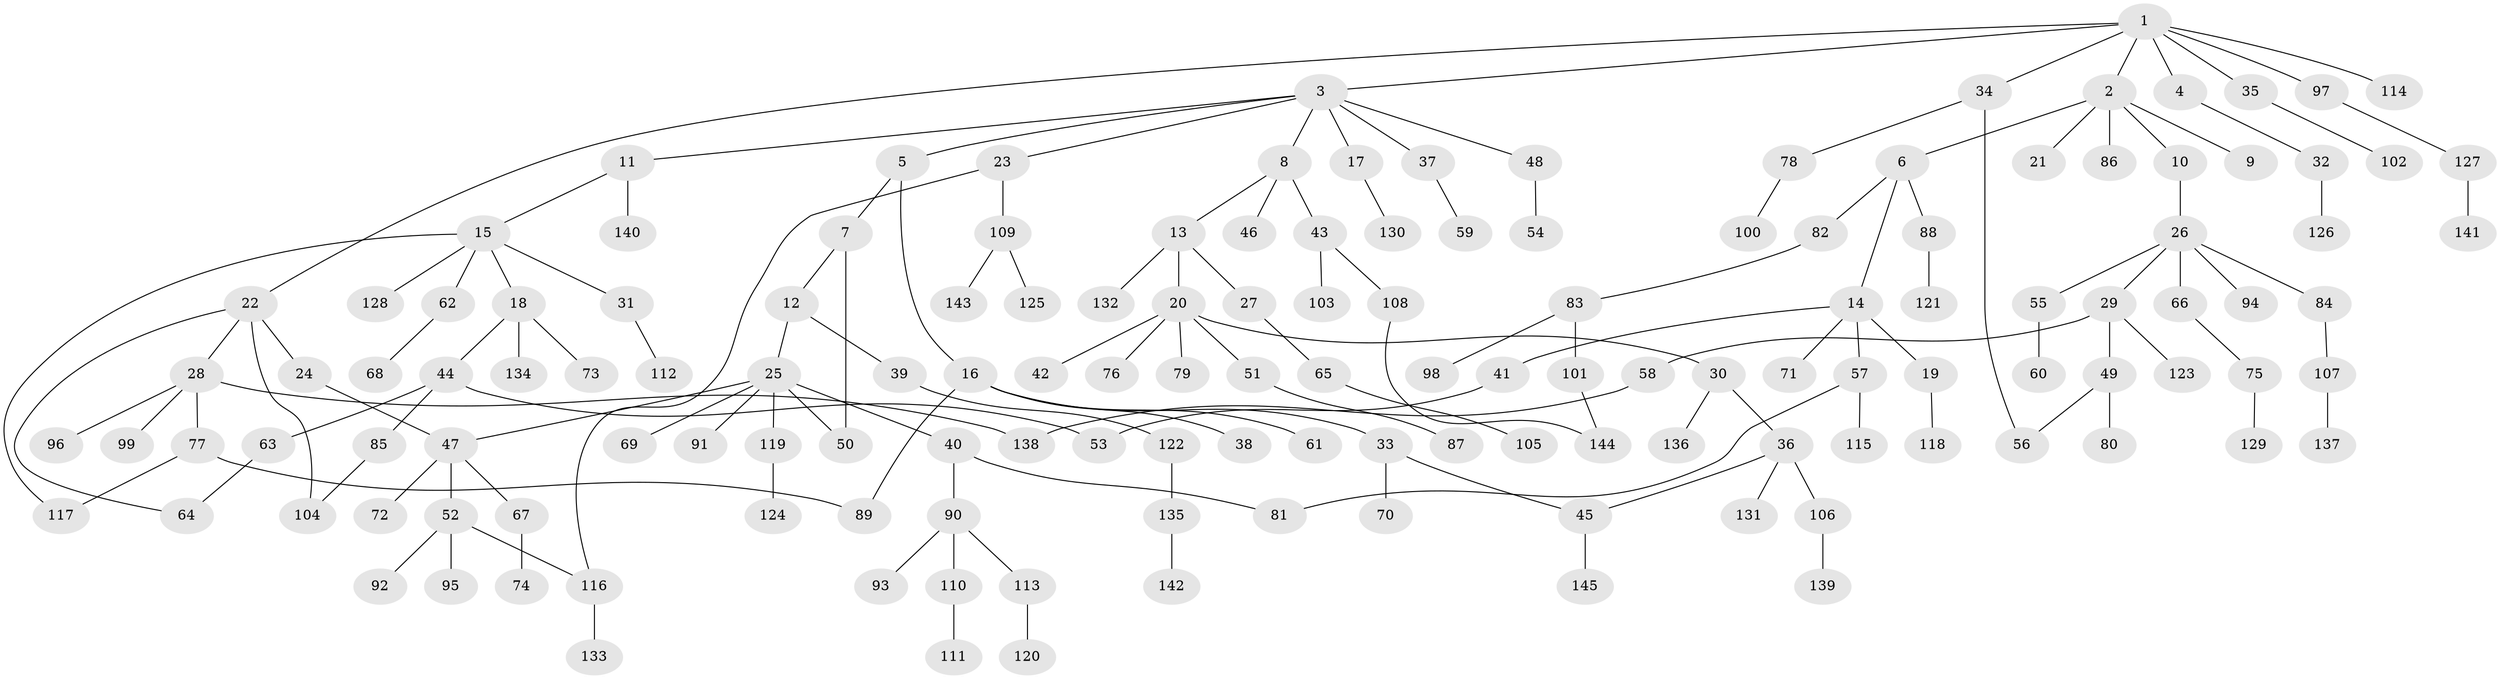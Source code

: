 // coarse degree distribution, {9: 0.0136986301369863, 3: 0.2465753424657534, 1: 0.3287671232876712, 2: 0.3013698630136986, 4: 0.0684931506849315, 7: 0.0136986301369863, 5: 0.0273972602739726}
// Generated by graph-tools (version 1.1) at 2025/36/03/04/25 23:36:06]
// undirected, 145 vertices, 157 edges
graph export_dot {
  node [color=gray90,style=filled];
  1;
  2;
  3;
  4;
  5;
  6;
  7;
  8;
  9;
  10;
  11;
  12;
  13;
  14;
  15;
  16;
  17;
  18;
  19;
  20;
  21;
  22;
  23;
  24;
  25;
  26;
  27;
  28;
  29;
  30;
  31;
  32;
  33;
  34;
  35;
  36;
  37;
  38;
  39;
  40;
  41;
  42;
  43;
  44;
  45;
  46;
  47;
  48;
  49;
  50;
  51;
  52;
  53;
  54;
  55;
  56;
  57;
  58;
  59;
  60;
  61;
  62;
  63;
  64;
  65;
  66;
  67;
  68;
  69;
  70;
  71;
  72;
  73;
  74;
  75;
  76;
  77;
  78;
  79;
  80;
  81;
  82;
  83;
  84;
  85;
  86;
  87;
  88;
  89;
  90;
  91;
  92;
  93;
  94;
  95;
  96;
  97;
  98;
  99;
  100;
  101;
  102;
  103;
  104;
  105;
  106;
  107;
  108;
  109;
  110;
  111;
  112;
  113;
  114;
  115;
  116;
  117;
  118;
  119;
  120;
  121;
  122;
  123;
  124;
  125;
  126;
  127;
  128;
  129;
  130;
  131;
  132;
  133;
  134;
  135;
  136;
  137;
  138;
  139;
  140;
  141;
  142;
  143;
  144;
  145;
  1 -- 2;
  1 -- 3;
  1 -- 4;
  1 -- 22;
  1 -- 34;
  1 -- 35;
  1 -- 97;
  1 -- 114;
  2 -- 6;
  2 -- 9;
  2 -- 10;
  2 -- 21;
  2 -- 86;
  3 -- 5;
  3 -- 8;
  3 -- 11;
  3 -- 17;
  3 -- 23;
  3 -- 37;
  3 -- 48;
  4 -- 32;
  5 -- 7;
  5 -- 16;
  6 -- 14;
  6 -- 82;
  6 -- 88;
  7 -- 12;
  7 -- 50;
  8 -- 13;
  8 -- 43;
  8 -- 46;
  10 -- 26;
  11 -- 15;
  11 -- 140;
  12 -- 25;
  12 -- 39;
  13 -- 20;
  13 -- 27;
  13 -- 132;
  14 -- 19;
  14 -- 41;
  14 -- 57;
  14 -- 71;
  15 -- 18;
  15 -- 31;
  15 -- 62;
  15 -- 128;
  15 -- 117;
  16 -- 33;
  16 -- 38;
  16 -- 61;
  16 -- 89;
  17 -- 130;
  18 -- 44;
  18 -- 73;
  18 -- 134;
  19 -- 118;
  20 -- 30;
  20 -- 42;
  20 -- 51;
  20 -- 76;
  20 -- 79;
  22 -- 24;
  22 -- 28;
  22 -- 104;
  22 -- 64;
  23 -- 109;
  23 -- 116;
  24 -- 47;
  25 -- 40;
  25 -- 50;
  25 -- 69;
  25 -- 91;
  25 -- 119;
  25 -- 47;
  26 -- 29;
  26 -- 55;
  26 -- 66;
  26 -- 84;
  26 -- 94;
  27 -- 65;
  28 -- 77;
  28 -- 96;
  28 -- 99;
  28 -- 138;
  29 -- 49;
  29 -- 58;
  29 -- 123;
  30 -- 36;
  30 -- 136;
  31 -- 112;
  32 -- 126;
  33 -- 45;
  33 -- 70;
  34 -- 56;
  34 -- 78;
  35 -- 102;
  36 -- 106;
  36 -- 131;
  36 -- 45;
  37 -- 59;
  39 -- 122;
  40 -- 81;
  40 -- 90;
  41 -- 53;
  43 -- 103;
  43 -- 108;
  44 -- 53;
  44 -- 63;
  44 -- 85;
  45 -- 145;
  47 -- 52;
  47 -- 67;
  47 -- 72;
  48 -- 54;
  49 -- 80;
  49 -- 56;
  51 -- 87;
  52 -- 92;
  52 -- 95;
  52 -- 116;
  55 -- 60;
  57 -- 115;
  57 -- 81;
  58 -- 138;
  62 -- 68;
  63 -- 64;
  65 -- 105;
  66 -- 75;
  67 -- 74;
  75 -- 129;
  77 -- 117;
  77 -- 89;
  78 -- 100;
  82 -- 83;
  83 -- 98;
  83 -- 101;
  84 -- 107;
  85 -- 104;
  88 -- 121;
  90 -- 93;
  90 -- 110;
  90 -- 113;
  97 -- 127;
  101 -- 144;
  106 -- 139;
  107 -- 137;
  108 -- 144;
  109 -- 125;
  109 -- 143;
  110 -- 111;
  113 -- 120;
  116 -- 133;
  119 -- 124;
  122 -- 135;
  127 -- 141;
  135 -- 142;
}
